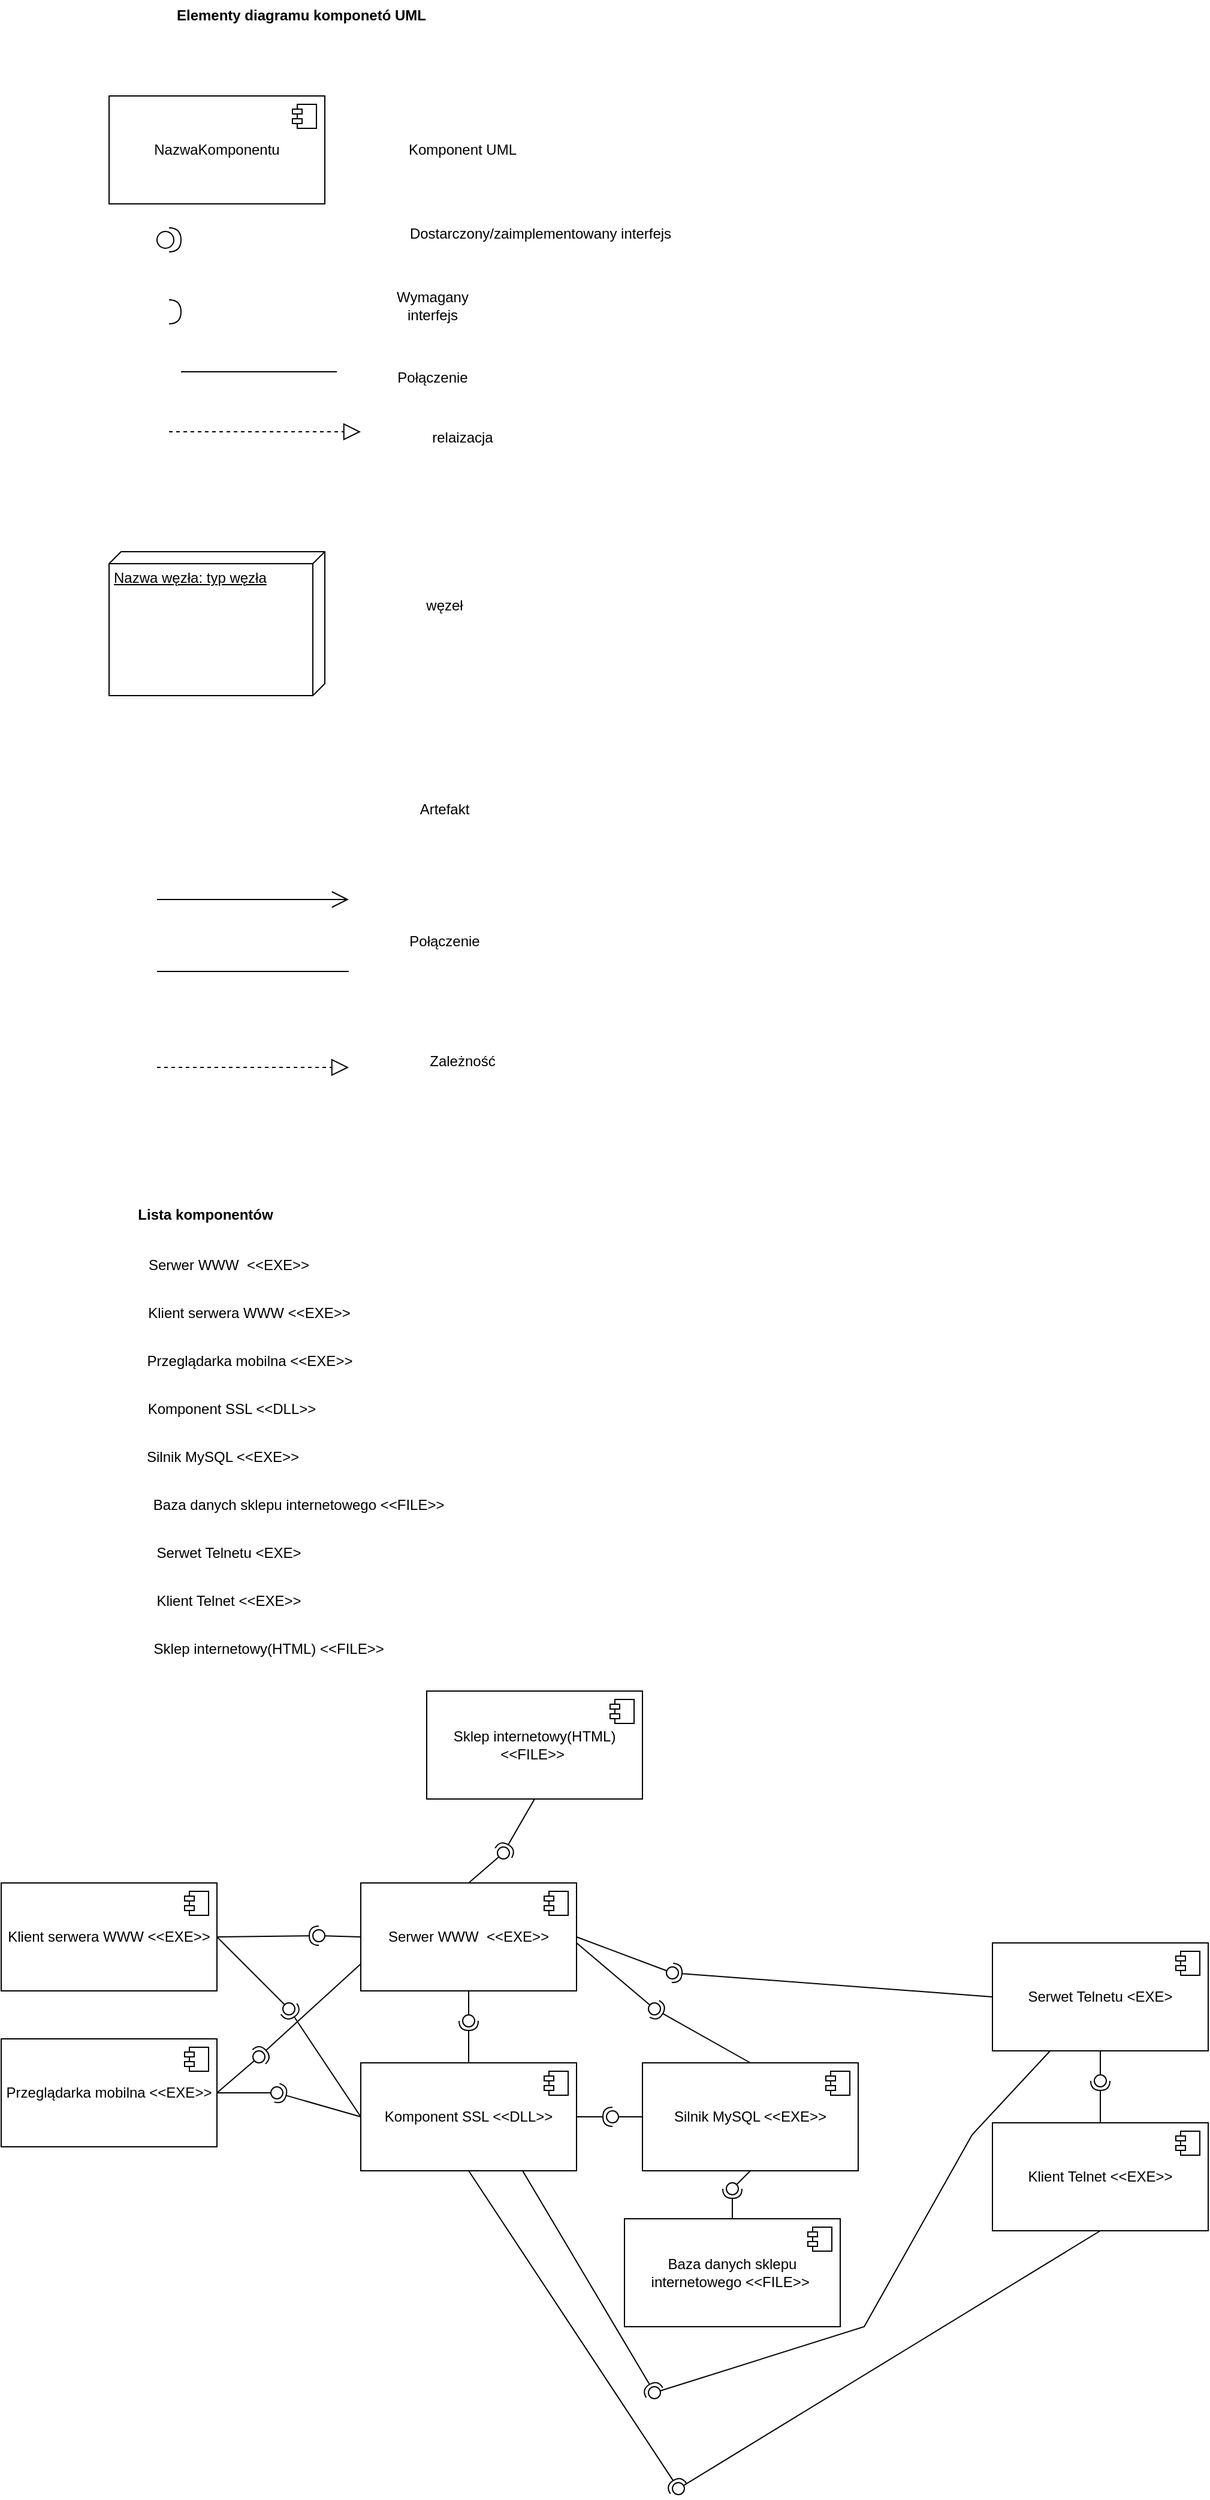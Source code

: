 <mxfile version="21.1.9" type="device">
  <diagram name="Strona-1" id="yb8DiLaj66-QwTLCZMNh">
    <mxGraphModel dx="2868" dy="1478" grid="1" gridSize="10" guides="1" tooltips="1" connect="1" arrows="1" fold="1" page="1" pageScale="1" pageWidth="827" pageHeight="1169" math="0" shadow="0">
      <root>
        <mxCell id="0" />
        <mxCell id="1" parent="0" />
        <mxCell id="-axSkyzFWuUbxmqiOs89-3" value="NazwaKomponentu" style="html=1;dropTarget=0;whiteSpace=wrap;" vertex="1" parent="1">
          <mxGeometry x="90" y="270" width="180" height="90" as="geometry" />
        </mxCell>
        <mxCell id="-axSkyzFWuUbxmqiOs89-4" value="" style="shape=module;jettyWidth=8;jettyHeight=4;" vertex="1" parent="-axSkyzFWuUbxmqiOs89-3">
          <mxGeometry x="1" width="20" height="20" relative="1" as="geometry">
            <mxPoint x="-27" y="7" as="offset" />
          </mxGeometry>
        </mxCell>
        <mxCell id="-axSkyzFWuUbxmqiOs89-5" value="Komponent UML" style="text;html=1;strokeColor=none;fillColor=none;align=center;verticalAlign=middle;whiteSpace=wrap;rounded=0;" vertex="1" parent="1">
          <mxGeometry x="310" y="300" width="150" height="30" as="geometry" />
        </mxCell>
        <mxCell id="-axSkyzFWuUbxmqiOs89-6" value="Elementy diagramu komponetó UML" style="text;align=center;fontStyle=1;verticalAlign=middle;spacingLeft=3;spacingRight=3;strokeColor=none;rotatable=0;points=[[0,0.5],[1,0.5]];portConstraint=eastwest;html=1;" vertex="1" parent="1">
          <mxGeometry x="210" y="190" width="80" height="26" as="geometry" />
        </mxCell>
        <mxCell id="-axSkyzFWuUbxmqiOs89-7" value="" style="endArrow=block;dashed=1;endFill=0;endSize=12;html=1;rounded=0;" edge="1" parent="1">
          <mxGeometry width="160" relative="1" as="geometry">
            <mxPoint x="140" y="550" as="sourcePoint" />
            <mxPoint x="300" y="550" as="targetPoint" />
          </mxGeometry>
        </mxCell>
        <mxCell id="-axSkyzFWuUbxmqiOs89-8" value="relaizacja" style="text;html=1;strokeColor=none;fillColor=none;align=center;verticalAlign=middle;whiteSpace=wrap;rounded=0;" vertex="1" parent="1">
          <mxGeometry x="355" y="540" width="60" height="30" as="geometry" />
        </mxCell>
        <mxCell id="-axSkyzFWuUbxmqiOs89-9" value="" style="endArrow=none;html=1;rounded=0;" edge="1" parent="1">
          <mxGeometry width="50" height="50" relative="1" as="geometry">
            <mxPoint x="150" y="500" as="sourcePoint" />
            <mxPoint x="280" y="500" as="targetPoint" />
          </mxGeometry>
        </mxCell>
        <mxCell id="-axSkyzFWuUbxmqiOs89-11" value="Połączenie" style="text;html=1;strokeColor=none;fillColor=none;align=center;verticalAlign=middle;whiteSpace=wrap;rounded=0;" vertex="1" parent="1">
          <mxGeometry x="330" y="490" width="60" height="30" as="geometry" />
        </mxCell>
        <mxCell id="-axSkyzFWuUbxmqiOs89-14" value="Wymagany interfejs" style="text;html=1;strokeColor=none;fillColor=none;align=center;verticalAlign=middle;whiteSpace=wrap;rounded=0;" vertex="1" parent="1">
          <mxGeometry x="330" y="430" width="60" height="30" as="geometry" />
        </mxCell>
        <mxCell id="-axSkyzFWuUbxmqiOs89-15" value="Dostarczony/zaimplementowany interfejs" style="text;html=1;strokeColor=none;fillColor=none;align=center;verticalAlign=middle;whiteSpace=wrap;rounded=0;" vertex="1" parent="1">
          <mxGeometry x="320" y="370" width="260" height="30" as="geometry" />
        </mxCell>
        <mxCell id="-axSkyzFWuUbxmqiOs89-17" value="" style="shape=requiredInterface;html=1;verticalLabelPosition=bottom;sketch=0;" vertex="1" parent="1">
          <mxGeometry x="140" y="440" width="10" height="20" as="geometry" />
        </mxCell>
        <mxCell id="-axSkyzFWuUbxmqiOs89-18" value="" style="shape=providedRequiredInterface;html=1;verticalLabelPosition=bottom;sketch=0;" vertex="1" parent="1">
          <mxGeometry x="130" y="380" width="20" height="20" as="geometry" />
        </mxCell>
        <mxCell id="-axSkyzFWuUbxmqiOs89-19" value="węzeł" style="text;html=1;strokeColor=none;fillColor=none;align=center;verticalAlign=middle;whiteSpace=wrap;rounded=0;" vertex="1" parent="1">
          <mxGeometry x="340" y="680" width="60" height="30" as="geometry" />
        </mxCell>
        <mxCell id="-axSkyzFWuUbxmqiOs89-20" value="Nazwa węzła: typ węzła" style="verticalAlign=top;align=left;spacingTop=8;spacingLeft=2;spacingRight=12;shape=cube;size=10;direction=south;fontStyle=4;html=1;whiteSpace=wrap;" vertex="1" parent="1">
          <mxGeometry x="90" y="650" width="180" height="120" as="geometry" />
        </mxCell>
        <mxCell id="-axSkyzFWuUbxmqiOs89-21" value="Artefakt" style="text;html=1;strokeColor=none;fillColor=none;align=center;verticalAlign=middle;whiteSpace=wrap;rounded=0;" vertex="1" parent="1">
          <mxGeometry x="340" y="850" width="60" height="30" as="geometry" />
        </mxCell>
        <mxCell id="-axSkyzFWuUbxmqiOs89-24" value="" style="endArrow=open;endFill=1;endSize=12;html=1;rounded=0;" edge="1" parent="1">
          <mxGeometry width="160" relative="1" as="geometry">
            <mxPoint x="130" y="940" as="sourcePoint" />
            <mxPoint x="290" y="940" as="targetPoint" />
          </mxGeometry>
        </mxCell>
        <mxCell id="-axSkyzFWuUbxmqiOs89-25" value="" style="endArrow=none;html=1;rounded=0;" edge="1" parent="1">
          <mxGeometry width="50" height="50" relative="1" as="geometry">
            <mxPoint x="130" y="1000" as="sourcePoint" />
            <mxPoint x="290" y="1000" as="targetPoint" />
          </mxGeometry>
        </mxCell>
        <mxCell id="-axSkyzFWuUbxmqiOs89-26" value="Połączenie" style="text;html=1;strokeColor=none;fillColor=none;align=center;verticalAlign=middle;whiteSpace=wrap;rounded=0;" vertex="1" parent="1">
          <mxGeometry x="340" y="960" width="60" height="30" as="geometry" />
        </mxCell>
        <mxCell id="-axSkyzFWuUbxmqiOs89-27" value="" style="endArrow=block;dashed=1;endFill=0;endSize=12;html=1;rounded=0;" edge="1" parent="1">
          <mxGeometry width="160" relative="1" as="geometry">
            <mxPoint x="130" y="1080" as="sourcePoint" />
            <mxPoint x="290" y="1080" as="targetPoint" />
          </mxGeometry>
        </mxCell>
        <mxCell id="-axSkyzFWuUbxmqiOs89-29" value="Zależność" style="text;html=1;strokeColor=none;fillColor=none;align=center;verticalAlign=middle;whiteSpace=wrap;rounded=0;" vertex="1" parent="1">
          <mxGeometry x="355" y="1060" width="60" height="30" as="geometry" />
        </mxCell>
        <mxCell id="-axSkyzFWuUbxmqiOs89-30" value="Serwer WWW&amp;nbsp; &amp;lt;&amp;lt;EXE&amp;gt;&amp;gt;" style="text;html=1;strokeColor=none;fillColor=none;align=center;verticalAlign=middle;whiteSpace=wrap;rounded=0;" vertex="1" parent="1">
          <mxGeometry x="90" y="1230" width="200" height="30" as="geometry" />
        </mxCell>
        <mxCell id="-axSkyzFWuUbxmqiOs89-31" value="Lista komponentów" style="text;align=center;fontStyle=1;verticalAlign=middle;spacingLeft=3;spacingRight=3;strokeColor=none;rotatable=0;points=[[0,0.5],[1,0.5]];portConstraint=eastwest;html=1;" vertex="1" parent="1">
          <mxGeometry x="130" y="1190" width="80" height="26" as="geometry" />
        </mxCell>
        <mxCell id="-axSkyzFWuUbxmqiOs89-32" value="Klient serwera WWW &amp;lt;&amp;lt;EXE&amp;gt;&amp;gt;" style="text;html=1;strokeColor=none;fillColor=none;align=center;verticalAlign=middle;whiteSpace=wrap;rounded=0;" vertex="1" parent="1">
          <mxGeometry x="102.5" y="1270" width="207.5" height="30" as="geometry" />
        </mxCell>
        <mxCell id="-axSkyzFWuUbxmqiOs89-33" value="Przeglądarka mobilna &amp;lt;&amp;lt;EXE&amp;gt;&amp;gt;" style="text;html=1;strokeColor=none;fillColor=none;align=center;verticalAlign=middle;whiteSpace=wrap;rounded=0;" vertex="1" parent="1">
          <mxGeometry x="115" y="1310" width="185" height="30" as="geometry" />
        </mxCell>
        <mxCell id="-axSkyzFWuUbxmqiOs89-34" style="edgeStyle=orthogonalEdgeStyle;rounded=0;orthogonalLoop=1;jettySize=auto;html=1;exitX=0.5;exitY=1;exitDx=0;exitDy=0;" edge="1" parent="1" source="-axSkyzFWuUbxmqiOs89-30" target="-axSkyzFWuUbxmqiOs89-30">
          <mxGeometry relative="1" as="geometry" />
        </mxCell>
        <mxCell id="-axSkyzFWuUbxmqiOs89-35" value="Komponent SSL &amp;lt;&amp;lt;DLL&amp;gt;&amp;gt;" style="text;html=1;strokeColor=none;fillColor=none;align=center;verticalAlign=middle;whiteSpace=wrap;rounded=0;" vertex="1" parent="1">
          <mxGeometry x="115" y="1350" width="155" height="30" as="geometry" />
        </mxCell>
        <mxCell id="-axSkyzFWuUbxmqiOs89-36" value="Silnik MySQL &amp;lt;&amp;lt;EXE&amp;gt;&amp;gt;" style="text;html=1;strokeColor=none;fillColor=none;align=center;verticalAlign=middle;whiteSpace=wrap;rounded=0;" vertex="1" parent="1">
          <mxGeometry x="120" y="1390" width="130" height="30" as="geometry" />
        </mxCell>
        <mxCell id="-axSkyzFWuUbxmqiOs89-37" value="Baza danych sklepu internetowego &amp;lt;&amp;lt;FILE&amp;gt;&amp;gt;&amp;nbsp;" style="text;html=1;strokeColor=none;fillColor=none;align=center;verticalAlign=middle;whiteSpace=wrap;rounded=0;" vertex="1" parent="1">
          <mxGeometry x="120" y="1430" width="260" height="30" as="geometry" />
        </mxCell>
        <mxCell id="-axSkyzFWuUbxmqiOs89-38" value="Serwet Telnetu &amp;lt;EXE&amp;gt;" style="text;html=1;strokeColor=none;fillColor=none;align=center;verticalAlign=middle;whiteSpace=wrap;rounded=0;" vertex="1" parent="1">
          <mxGeometry x="120" y="1470" width="140" height="30" as="geometry" />
        </mxCell>
        <mxCell id="-axSkyzFWuUbxmqiOs89-39" value="Sklep internetowy(HTML) &amp;lt;&amp;lt;FILE&amp;gt;&amp;gt;&amp;nbsp;" style="text;html=1;strokeColor=none;fillColor=none;align=center;verticalAlign=middle;whiteSpace=wrap;rounded=0;" vertex="1" parent="1">
          <mxGeometry x="120" y="1550" width="210" height="30" as="geometry" />
        </mxCell>
        <mxCell id="-axSkyzFWuUbxmqiOs89-40" value="Klient Telnet &amp;lt;&amp;lt;EXE&amp;gt;&amp;gt;" style="text;html=1;strokeColor=none;fillColor=none;align=center;verticalAlign=middle;whiteSpace=wrap;rounded=0;" vertex="1" parent="1">
          <mxGeometry x="120" y="1510" width="140" height="30" as="geometry" />
        </mxCell>
        <mxCell id="-axSkyzFWuUbxmqiOs89-41" value="Klient serwera WWW &amp;lt;&amp;lt;EXE&amp;gt;&amp;gt;" style="html=1;dropTarget=0;whiteSpace=wrap;" vertex="1" parent="1">
          <mxGeometry y="1760" width="180" height="90" as="geometry" />
        </mxCell>
        <mxCell id="-axSkyzFWuUbxmqiOs89-42" value="" style="shape=module;jettyWidth=8;jettyHeight=4;" vertex="1" parent="-axSkyzFWuUbxmqiOs89-41">
          <mxGeometry x="1" width="20" height="20" relative="1" as="geometry">
            <mxPoint x="-27" y="7" as="offset" />
          </mxGeometry>
        </mxCell>
        <mxCell id="-axSkyzFWuUbxmqiOs89-43" value="Serwer WWW&amp;nbsp; &amp;lt;&amp;lt;EXE&amp;gt;&amp;gt;" style="html=1;dropTarget=0;whiteSpace=wrap;" vertex="1" parent="1">
          <mxGeometry x="300" y="1760" width="180" height="90" as="geometry" />
        </mxCell>
        <mxCell id="-axSkyzFWuUbxmqiOs89-44" value="" style="shape=module;jettyWidth=8;jettyHeight=4;" vertex="1" parent="-axSkyzFWuUbxmqiOs89-43">
          <mxGeometry x="1" width="20" height="20" relative="1" as="geometry">
            <mxPoint x="-27" y="7" as="offset" />
          </mxGeometry>
        </mxCell>
        <mxCell id="-axSkyzFWuUbxmqiOs89-45" value="Przeglądarka mobilna &amp;lt;&amp;lt;EXE&amp;gt;&amp;gt;" style="html=1;dropTarget=0;whiteSpace=wrap;" vertex="1" parent="1">
          <mxGeometry y="1890" width="180" height="90" as="geometry" />
        </mxCell>
        <mxCell id="-axSkyzFWuUbxmqiOs89-46" value="" style="shape=module;jettyWidth=8;jettyHeight=4;" vertex="1" parent="-axSkyzFWuUbxmqiOs89-45">
          <mxGeometry x="1" width="20" height="20" relative="1" as="geometry">
            <mxPoint x="-27" y="7" as="offset" />
          </mxGeometry>
        </mxCell>
        <mxCell id="-axSkyzFWuUbxmqiOs89-47" value="Serwet Telnetu &amp;lt;EXE&amp;gt;" style="html=1;dropTarget=0;whiteSpace=wrap;" vertex="1" parent="1">
          <mxGeometry x="827" y="1810" width="180" height="90" as="geometry" />
        </mxCell>
        <mxCell id="-axSkyzFWuUbxmqiOs89-48" value="" style="shape=module;jettyWidth=8;jettyHeight=4;" vertex="1" parent="-axSkyzFWuUbxmqiOs89-47">
          <mxGeometry x="1" width="20" height="20" relative="1" as="geometry">
            <mxPoint x="-27" y="7" as="offset" />
          </mxGeometry>
        </mxCell>
        <mxCell id="-axSkyzFWuUbxmqiOs89-50" value="Silnik MySQL &amp;lt;&amp;lt;EXE&amp;gt;&amp;gt;" style="html=1;dropTarget=0;whiteSpace=wrap;" vertex="1" parent="1">
          <mxGeometry x="535" y="1910" width="180" height="90" as="geometry" />
        </mxCell>
        <mxCell id="-axSkyzFWuUbxmqiOs89-51" value="" style="shape=module;jettyWidth=8;jettyHeight=4;" vertex="1" parent="-axSkyzFWuUbxmqiOs89-50">
          <mxGeometry x="1" width="20" height="20" relative="1" as="geometry">
            <mxPoint x="-27" y="7" as="offset" />
          </mxGeometry>
        </mxCell>
        <mxCell id="-axSkyzFWuUbxmqiOs89-52" value="Sklep internetowy(HTML) &amp;lt;&amp;lt;FILE&amp;gt;&amp;gt;&amp;nbsp;" style="html=1;dropTarget=0;whiteSpace=wrap;" vertex="1" parent="1">
          <mxGeometry x="355" y="1600" width="180" height="90" as="geometry" />
        </mxCell>
        <mxCell id="-axSkyzFWuUbxmqiOs89-53" value="" style="shape=module;jettyWidth=8;jettyHeight=4;" vertex="1" parent="-axSkyzFWuUbxmqiOs89-52">
          <mxGeometry x="1" width="20" height="20" relative="1" as="geometry">
            <mxPoint x="-27" y="7" as="offset" />
          </mxGeometry>
        </mxCell>
        <mxCell id="-axSkyzFWuUbxmqiOs89-54" value="Baza danych sklepu internetowego &amp;lt;&amp;lt;FILE&amp;gt;&amp;gt;&amp;nbsp;" style="html=1;dropTarget=0;whiteSpace=wrap;" vertex="1" parent="1">
          <mxGeometry x="520" y="2040" width="180" height="90" as="geometry" />
        </mxCell>
        <mxCell id="-axSkyzFWuUbxmqiOs89-55" value="" style="shape=module;jettyWidth=8;jettyHeight=4;" vertex="1" parent="-axSkyzFWuUbxmqiOs89-54">
          <mxGeometry x="1" width="20" height="20" relative="1" as="geometry">
            <mxPoint x="-27" y="7" as="offset" />
          </mxGeometry>
        </mxCell>
        <mxCell id="-axSkyzFWuUbxmqiOs89-56" value="Komponent SSL &amp;lt;&amp;lt;DLL&amp;gt;&amp;gt;" style="html=1;dropTarget=0;whiteSpace=wrap;" vertex="1" parent="1">
          <mxGeometry x="300" y="1910" width="180" height="90" as="geometry" />
        </mxCell>
        <mxCell id="-axSkyzFWuUbxmqiOs89-57" value="" style="shape=module;jettyWidth=8;jettyHeight=4;" vertex="1" parent="-axSkyzFWuUbxmqiOs89-56">
          <mxGeometry x="1" width="20" height="20" relative="1" as="geometry">
            <mxPoint x="-27" y="7" as="offset" />
          </mxGeometry>
        </mxCell>
        <mxCell id="-axSkyzFWuUbxmqiOs89-58" value="Klient Telnet &amp;lt;&amp;lt;EXE&amp;gt;&amp;gt;" style="html=1;dropTarget=0;whiteSpace=wrap;" vertex="1" parent="1">
          <mxGeometry x="827" y="1960" width="180" height="90" as="geometry" />
        </mxCell>
        <mxCell id="-axSkyzFWuUbxmqiOs89-59" value="" style="shape=module;jettyWidth=8;jettyHeight=4;" vertex="1" parent="-axSkyzFWuUbxmqiOs89-58">
          <mxGeometry x="1" width="20" height="20" relative="1" as="geometry">
            <mxPoint x="-27" y="7" as="offset" />
          </mxGeometry>
        </mxCell>
        <mxCell id="-axSkyzFWuUbxmqiOs89-61" value="" style="rounded=0;orthogonalLoop=1;jettySize=auto;html=1;endArrow=none;endFill=0;sketch=0;sourcePerimeterSpacing=0;targetPerimeterSpacing=0;exitX=0;exitY=0.5;exitDx=0;exitDy=0;" edge="1" target="-axSkyzFWuUbxmqiOs89-63" parent="1" source="-axSkyzFWuUbxmqiOs89-43">
          <mxGeometry relative="1" as="geometry">
            <mxPoint x="250" y="1775" as="sourcePoint" />
          </mxGeometry>
        </mxCell>
        <mxCell id="-axSkyzFWuUbxmqiOs89-62" value="" style="rounded=0;orthogonalLoop=1;jettySize=auto;html=1;endArrow=halfCircle;endFill=0;entryX=0.5;entryY=0.5;endSize=6;strokeWidth=1;sketch=0;exitX=1;exitY=0.5;exitDx=0;exitDy=0;" edge="1" target="-axSkyzFWuUbxmqiOs89-63" parent="1" source="-axSkyzFWuUbxmqiOs89-41">
          <mxGeometry relative="1" as="geometry">
            <mxPoint x="290" y="1775" as="sourcePoint" />
          </mxGeometry>
        </mxCell>
        <mxCell id="-axSkyzFWuUbxmqiOs89-63" value="" style="ellipse;whiteSpace=wrap;html=1;align=center;aspect=fixed;resizable=0;points=[];outlineConnect=0;sketch=0;" vertex="1" parent="1">
          <mxGeometry x="260" y="1799" width="10" height="10" as="geometry" />
        </mxCell>
        <mxCell id="-axSkyzFWuUbxmqiOs89-64" value="" style="rounded=0;orthogonalLoop=1;jettySize=auto;html=1;endArrow=none;endFill=0;sketch=0;sourcePerimeterSpacing=0;targetPerimeterSpacing=0;exitX=1;exitY=0.5;exitDx=0;exitDy=0;" edge="1" target="-axSkyzFWuUbxmqiOs89-66" parent="1" source="-axSkyzFWuUbxmqiOs89-41">
          <mxGeometry relative="1" as="geometry">
            <mxPoint x="220" y="1855" as="sourcePoint" />
          </mxGeometry>
        </mxCell>
        <mxCell id="-axSkyzFWuUbxmqiOs89-65" value="" style="rounded=0;orthogonalLoop=1;jettySize=auto;html=1;endArrow=halfCircle;endFill=0;entryX=0.5;entryY=0.5;endSize=6;strokeWidth=1;sketch=0;exitX=0;exitY=0.5;exitDx=0;exitDy=0;" edge="1" target="-axSkyzFWuUbxmqiOs89-66" parent="1" source="-axSkyzFWuUbxmqiOs89-56">
          <mxGeometry relative="1" as="geometry">
            <mxPoint x="260" y="1855" as="sourcePoint" />
          </mxGeometry>
        </mxCell>
        <mxCell id="-axSkyzFWuUbxmqiOs89-66" value="" style="ellipse;whiteSpace=wrap;html=1;align=center;aspect=fixed;resizable=0;points=[];outlineConnect=0;sketch=0;" vertex="1" parent="1">
          <mxGeometry x="235" y="1860" width="10" height="10" as="geometry" />
        </mxCell>
        <mxCell id="-axSkyzFWuUbxmqiOs89-68" value="" style="rounded=0;orthogonalLoop=1;jettySize=auto;html=1;endArrow=none;endFill=0;sketch=0;sourcePerimeterSpacing=0;targetPerimeterSpacing=0;exitX=1;exitY=0.5;exitDx=0;exitDy=0;" edge="1" target="-axSkyzFWuUbxmqiOs89-70" parent="1" source="-axSkyzFWuUbxmqiOs89-45">
          <mxGeometry relative="1" as="geometry">
            <mxPoint x="180" y="2035" as="sourcePoint" />
          </mxGeometry>
        </mxCell>
        <mxCell id="-axSkyzFWuUbxmqiOs89-69" value="" style="rounded=0;orthogonalLoop=1;jettySize=auto;html=1;endArrow=halfCircle;endFill=0;entryX=0.5;entryY=0.5;endSize=6;strokeWidth=1;sketch=0;exitX=0;exitY=0.5;exitDx=0;exitDy=0;" edge="1" target="-axSkyzFWuUbxmqiOs89-70" parent="1" source="-axSkyzFWuUbxmqiOs89-56">
          <mxGeometry relative="1" as="geometry">
            <mxPoint x="220" y="2035" as="sourcePoint" />
          </mxGeometry>
        </mxCell>
        <mxCell id="-axSkyzFWuUbxmqiOs89-70" value="" style="ellipse;whiteSpace=wrap;html=1;align=center;aspect=fixed;resizable=0;points=[];outlineConnect=0;sketch=0;" vertex="1" parent="1">
          <mxGeometry x="225" y="1930" width="10" height="10" as="geometry" />
        </mxCell>
        <mxCell id="-axSkyzFWuUbxmqiOs89-71" value="" style="rounded=0;orthogonalLoop=1;jettySize=auto;html=1;endArrow=none;endFill=0;sketch=0;sourcePerimeterSpacing=0;targetPerimeterSpacing=0;exitX=0.5;exitY=1;exitDx=0;exitDy=0;" edge="1" target="-axSkyzFWuUbxmqiOs89-73" parent="1" source="-axSkyzFWuUbxmqiOs89-43">
          <mxGeometry relative="1" as="geometry">
            <mxPoint x="520" y="1825" as="sourcePoint" />
          </mxGeometry>
        </mxCell>
        <mxCell id="-axSkyzFWuUbxmqiOs89-72" value="" style="rounded=0;orthogonalLoop=1;jettySize=auto;html=1;endArrow=halfCircle;endFill=0;entryX=0.5;entryY=0.5;endSize=6;strokeWidth=1;sketch=0;exitX=0.5;exitY=0;exitDx=0;exitDy=0;" edge="1" target="-axSkyzFWuUbxmqiOs89-73" parent="1" source="-axSkyzFWuUbxmqiOs89-56">
          <mxGeometry relative="1" as="geometry">
            <mxPoint x="560" y="1825" as="sourcePoint" />
          </mxGeometry>
        </mxCell>
        <mxCell id="-axSkyzFWuUbxmqiOs89-73" value="" style="ellipse;whiteSpace=wrap;html=1;align=center;aspect=fixed;resizable=0;points=[];outlineConnect=0;sketch=0;" vertex="1" parent="1">
          <mxGeometry x="385" y="1870" width="10" height="10" as="geometry" />
        </mxCell>
        <mxCell id="-axSkyzFWuUbxmqiOs89-83" value="" style="rounded=0;orthogonalLoop=1;jettySize=auto;html=1;endArrow=none;endFill=0;sketch=0;sourcePerimeterSpacing=0;targetPerimeterSpacing=0;exitX=1;exitY=0.5;exitDx=0;exitDy=0;" edge="1" target="-axSkyzFWuUbxmqiOs89-85" parent="1" source="-axSkyzFWuUbxmqiOs89-43">
          <mxGeometry relative="1" as="geometry">
            <mxPoint x="540" y="1835" as="sourcePoint" />
          </mxGeometry>
        </mxCell>
        <mxCell id="-axSkyzFWuUbxmqiOs89-84" value="" style="rounded=0;orthogonalLoop=1;jettySize=auto;html=1;endArrow=halfCircle;endFill=0;entryX=0.5;entryY=0.5;endSize=6;strokeWidth=1;sketch=0;exitX=0;exitY=0.5;exitDx=0;exitDy=0;" edge="1" target="-axSkyzFWuUbxmqiOs89-85" parent="1" source="-axSkyzFWuUbxmqiOs89-47">
          <mxGeometry relative="1" as="geometry">
            <mxPoint x="580" y="1835" as="sourcePoint" />
          </mxGeometry>
        </mxCell>
        <mxCell id="-axSkyzFWuUbxmqiOs89-85" value="" style="ellipse;whiteSpace=wrap;html=1;align=center;aspect=fixed;resizable=0;points=[];outlineConnect=0;sketch=0;" vertex="1" parent="1">
          <mxGeometry x="555" y="1830" width="10" height="10" as="geometry" />
        </mxCell>
        <mxCell id="-axSkyzFWuUbxmqiOs89-90" value="" style="rounded=0;orthogonalLoop=1;jettySize=auto;html=1;endArrow=none;endFill=0;sketch=0;sourcePerimeterSpacing=0;targetPerimeterSpacing=0;exitX=0.5;exitY=1;exitDx=0;exitDy=0;" edge="1" target="-axSkyzFWuUbxmqiOs89-92" parent="1" source="-axSkyzFWuUbxmqiOs89-47">
          <mxGeometry relative="1" as="geometry">
            <mxPoint x="940" y="1925" as="sourcePoint" />
          </mxGeometry>
        </mxCell>
        <mxCell id="-axSkyzFWuUbxmqiOs89-91" value="" style="rounded=0;orthogonalLoop=1;jettySize=auto;html=1;endArrow=halfCircle;endFill=0;entryX=0.5;entryY=0.5;endSize=6;strokeWidth=1;sketch=0;exitX=0.5;exitY=0;exitDx=0;exitDy=0;" edge="1" target="-axSkyzFWuUbxmqiOs89-92" parent="1" source="-axSkyzFWuUbxmqiOs89-58">
          <mxGeometry relative="1" as="geometry">
            <mxPoint x="980" y="1925" as="sourcePoint" />
          </mxGeometry>
        </mxCell>
        <mxCell id="-axSkyzFWuUbxmqiOs89-92" value="" style="ellipse;whiteSpace=wrap;html=1;align=center;aspect=fixed;resizable=0;points=[];outlineConnect=0;sketch=0;" vertex="1" parent="1">
          <mxGeometry x="912" y="1920" width="10" height="10" as="geometry" />
        </mxCell>
        <mxCell id="-axSkyzFWuUbxmqiOs89-94" value="" style="rounded=0;orthogonalLoop=1;jettySize=auto;html=1;endArrow=none;endFill=0;sketch=0;sourcePerimeterSpacing=0;targetPerimeterSpacing=0;exitX=0.5;exitY=0;exitDx=0;exitDy=0;" edge="1" target="-axSkyzFWuUbxmqiOs89-96" parent="1" source="-axSkyzFWuUbxmqiOs89-43">
          <mxGeometry relative="1" as="geometry">
            <mxPoint x="520" y="1735" as="sourcePoint" />
          </mxGeometry>
        </mxCell>
        <mxCell id="-axSkyzFWuUbxmqiOs89-95" value="" style="rounded=0;orthogonalLoop=1;jettySize=auto;html=1;endArrow=halfCircle;endFill=0;entryX=0.5;entryY=0.5;endSize=6;strokeWidth=1;sketch=0;exitX=0.5;exitY=1;exitDx=0;exitDy=0;" edge="1" target="-axSkyzFWuUbxmqiOs89-96" parent="1" source="-axSkyzFWuUbxmqiOs89-52">
          <mxGeometry relative="1" as="geometry">
            <mxPoint x="560" y="1735" as="sourcePoint" />
          </mxGeometry>
        </mxCell>
        <mxCell id="-axSkyzFWuUbxmqiOs89-96" value="" style="ellipse;whiteSpace=wrap;html=1;align=center;aspect=fixed;resizable=0;points=[];outlineConnect=0;sketch=0;" vertex="1" parent="1">
          <mxGeometry x="414" y="1730" width="10" height="10" as="geometry" />
        </mxCell>
        <mxCell id="-axSkyzFWuUbxmqiOs89-97" value="" style="rounded=0;orthogonalLoop=1;jettySize=auto;html=1;endArrow=none;endFill=0;sketch=0;sourcePerimeterSpacing=0;targetPerimeterSpacing=0;exitX=1;exitY=0.5;exitDx=0;exitDy=0;" edge="1" target="-axSkyzFWuUbxmqiOs89-99" parent="1" source="-axSkyzFWuUbxmqiOs89-45">
          <mxGeometry relative="1" as="geometry">
            <mxPoint x="195" y="1905" as="sourcePoint" />
          </mxGeometry>
        </mxCell>
        <mxCell id="-axSkyzFWuUbxmqiOs89-98" value="" style="rounded=0;orthogonalLoop=1;jettySize=auto;html=1;endArrow=halfCircle;endFill=0;entryX=0.5;entryY=0.5;endSize=6;strokeWidth=1;sketch=0;exitX=0;exitY=0.75;exitDx=0;exitDy=0;" edge="1" target="-axSkyzFWuUbxmqiOs89-99" parent="1" source="-axSkyzFWuUbxmqiOs89-43">
          <mxGeometry relative="1" as="geometry">
            <mxPoint x="235" y="1905" as="sourcePoint" />
          </mxGeometry>
        </mxCell>
        <mxCell id="-axSkyzFWuUbxmqiOs89-99" value="" style="ellipse;whiteSpace=wrap;html=1;align=center;aspect=fixed;resizable=0;points=[];outlineConnect=0;sketch=0;" vertex="1" parent="1">
          <mxGeometry x="210" y="1900" width="10" height="10" as="geometry" />
        </mxCell>
        <mxCell id="-axSkyzFWuUbxmqiOs89-100" value="" style="rounded=0;orthogonalLoop=1;jettySize=auto;html=1;endArrow=none;endFill=0;sketch=0;sourcePerimeterSpacing=0;targetPerimeterSpacing=0;exitX=0.5;exitY=1;exitDx=0;exitDy=0;" edge="1" target="-axSkyzFWuUbxmqiOs89-102" parent="1" source="-axSkyzFWuUbxmqiOs89-58">
          <mxGeometry relative="1" as="geometry">
            <mxPoint x="770" y="2175" as="sourcePoint" />
          </mxGeometry>
        </mxCell>
        <mxCell id="-axSkyzFWuUbxmqiOs89-101" value="" style="rounded=0;orthogonalLoop=1;jettySize=auto;html=1;endArrow=halfCircle;endFill=0;entryX=0.5;entryY=0.5;endSize=6;strokeWidth=1;sketch=0;exitX=0.5;exitY=1;exitDx=0;exitDy=0;" edge="1" target="-axSkyzFWuUbxmqiOs89-102" parent="1" source="-axSkyzFWuUbxmqiOs89-56">
          <mxGeometry relative="1" as="geometry">
            <mxPoint x="810" y="2175" as="sourcePoint" />
          </mxGeometry>
        </mxCell>
        <mxCell id="-axSkyzFWuUbxmqiOs89-102" value="" style="ellipse;whiteSpace=wrap;html=1;align=center;aspect=fixed;resizable=0;points=[];outlineConnect=0;sketch=0;" vertex="1" parent="1">
          <mxGeometry x="560" y="2260" width="10" height="10" as="geometry" />
        </mxCell>
        <mxCell id="-axSkyzFWuUbxmqiOs89-103" value="" style="rounded=0;orthogonalLoop=1;jettySize=auto;html=1;endArrow=none;endFill=0;sketch=0;sourcePerimeterSpacing=0;targetPerimeterSpacing=0;" edge="1" target="-axSkyzFWuUbxmqiOs89-105" parent="1">
          <mxGeometry relative="1" as="geometry">
            <mxPoint x="480" y="1810" as="sourcePoint" />
          </mxGeometry>
        </mxCell>
        <mxCell id="-axSkyzFWuUbxmqiOs89-104" value="" style="rounded=0;orthogonalLoop=1;jettySize=auto;html=1;endArrow=halfCircle;endFill=0;entryX=0.5;entryY=0.5;endSize=6;strokeWidth=1;sketch=0;exitX=0.5;exitY=0;exitDx=0;exitDy=0;" edge="1" target="-axSkyzFWuUbxmqiOs89-105" parent="1" source="-axSkyzFWuUbxmqiOs89-50">
          <mxGeometry relative="1" as="geometry">
            <mxPoint x="565" y="1865" as="sourcePoint" />
          </mxGeometry>
        </mxCell>
        <mxCell id="-axSkyzFWuUbxmqiOs89-105" value="" style="ellipse;whiteSpace=wrap;html=1;align=center;aspect=fixed;resizable=0;points=[];outlineConnect=0;sketch=0;" vertex="1" parent="1">
          <mxGeometry x="540" y="1860" width="10" height="10" as="geometry" />
        </mxCell>
        <mxCell id="-axSkyzFWuUbxmqiOs89-106" value="" style="rounded=0;orthogonalLoop=1;jettySize=auto;html=1;endArrow=none;endFill=0;sketch=0;sourcePerimeterSpacing=0;targetPerimeterSpacing=0;exitX=0.5;exitY=1;exitDx=0;exitDy=0;" edge="1" target="-axSkyzFWuUbxmqiOs89-108" parent="1" source="-axSkyzFWuUbxmqiOs89-50">
          <mxGeometry relative="1" as="geometry">
            <mxPoint x="620" y="2015" as="sourcePoint" />
          </mxGeometry>
        </mxCell>
        <mxCell id="-axSkyzFWuUbxmqiOs89-107" value="" style="rounded=0;orthogonalLoop=1;jettySize=auto;html=1;endArrow=halfCircle;endFill=0;entryX=0.5;entryY=0.5;endSize=6;strokeWidth=1;sketch=0;exitX=0.5;exitY=0;exitDx=0;exitDy=0;" edge="1" target="-axSkyzFWuUbxmqiOs89-108" parent="1" source="-axSkyzFWuUbxmqiOs89-54">
          <mxGeometry relative="1" as="geometry">
            <mxPoint x="660" y="2015" as="sourcePoint" />
          </mxGeometry>
        </mxCell>
        <mxCell id="-axSkyzFWuUbxmqiOs89-108" value="" style="ellipse;whiteSpace=wrap;html=1;align=center;aspect=fixed;resizable=0;points=[];outlineConnect=0;sketch=0;" vertex="1" parent="1">
          <mxGeometry x="605" y="2010" width="10" height="10" as="geometry" />
        </mxCell>
        <mxCell id="-axSkyzFWuUbxmqiOs89-109" value="" style="rounded=0;orthogonalLoop=1;jettySize=auto;html=1;endArrow=none;endFill=0;sketch=0;sourcePerimeterSpacing=0;targetPerimeterSpacing=0;exitX=0;exitY=0.5;exitDx=0;exitDy=0;" edge="1" target="-axSkyzFWuUbxmqiOs89-111" parent="1" source="-axSkyzFWuUbxmqiOs89-50">
          <mxGeometry relative="1" as="geometry">
            <mxPoint x="490" y="1935" as="sourcePoint" />
          </mxGeometry>
        </mxCell>
        <mxCell id="-axSkyzFWuUbxmqiOs89-110" value="" style="rounded=0;orthogonalLoop=1;jettySize=auto;html=1;endArrow=halfCircle;endFill=0;entryX=0.5;entryY=0.5;endSize=6;strokeWidth=1;sketch=0;exitX=1;exitY=0.5;exitDx=0;exitDy=0;" edge="1" target="-axSkyzFWuUbxmqiOs89-111" parent="1" source="-axSkyzFWuUbxmqiOs89-56">
          <mxGeometry relative="1" as="geometry">
            <mxPoint x="530" y="1935" as="sourcePoint" />
          </mxGeometry>
        </mxCell>
        <mxCell id="-axSkyzFWuUbxmqiOs89-111" value="" style="ellipse;whiteSpace=wrap;html=1;align=center;aspect=fixed;resizable=0;points=[];outlineConnect=0;sketch=0;" vertex="1" parent="1">
          <mxGeometry x="505" y="1950" width="10" height="10" as="geometry" />
        </mxCell>
        <mxCell id="-axSkyzFWuUbxmqiOs89-113" value="" style="rounded=0;orthogonalLoop=1;jettySize=auto;html=1;endArrow=none;endFill=0;sketch=0;sourcePerimeterSpacing=0;targetPerimeterSpacing=0;" edge="1" target="-axSkyzFWuUbxmqiOs89-115" parent="1" source="-axSkyzFWuUbxmqiOs89-47">
          <mxGeometry relative="1" as="geometry">
            <mxPoint x="760" y="1995" as="sourcePoint" />
            <Array as="points">
              <mxPoint x="810" y="1970" />
              <mxPoint x="720" y="2130" />
            </Array>
          </mxGeometry>
        </mxCell>
        <mxCell id="-axSkyzFWuUbxmqiOs89-114" value="" style="rounded=0;orthogonalLoop=1;jettySize=auto;html=1;endArrow=halfCircle;endFill=0;entryX=0.5;entryY=0.5;endSize=6;strokeWidth=1;sketch=0;exitX=0.75;exitY=1;exitDx=0;exitDy=0;" edge="1" target="-axSkyzFWuUbxmqiOs89-115" parent="1" source="-axSkyzFWuUbxmqiOs89-56">
          <mxGeometry relative="1" as="geometry">
            <mxPoint x="800" y="1995" as="sourcePoint" />
          </mxGeometry>
        </mxCell>
        <mxCell id="-axSkyzFWuUbxmqiOs89-115" value="" style="ellipse;whiteSpace=wrap;html=1;align=center;aspect=fixed;resizable=0;points=[];outlineConnect=0;sketch=0;" vertex="1" parent="1">
          <mxGeometry x="540" y="2180" width="10" height="10" as="geometry" />
        </mxCell>
      </root>
    </mxGraphModel>
  </diagram>
</mxfile>
